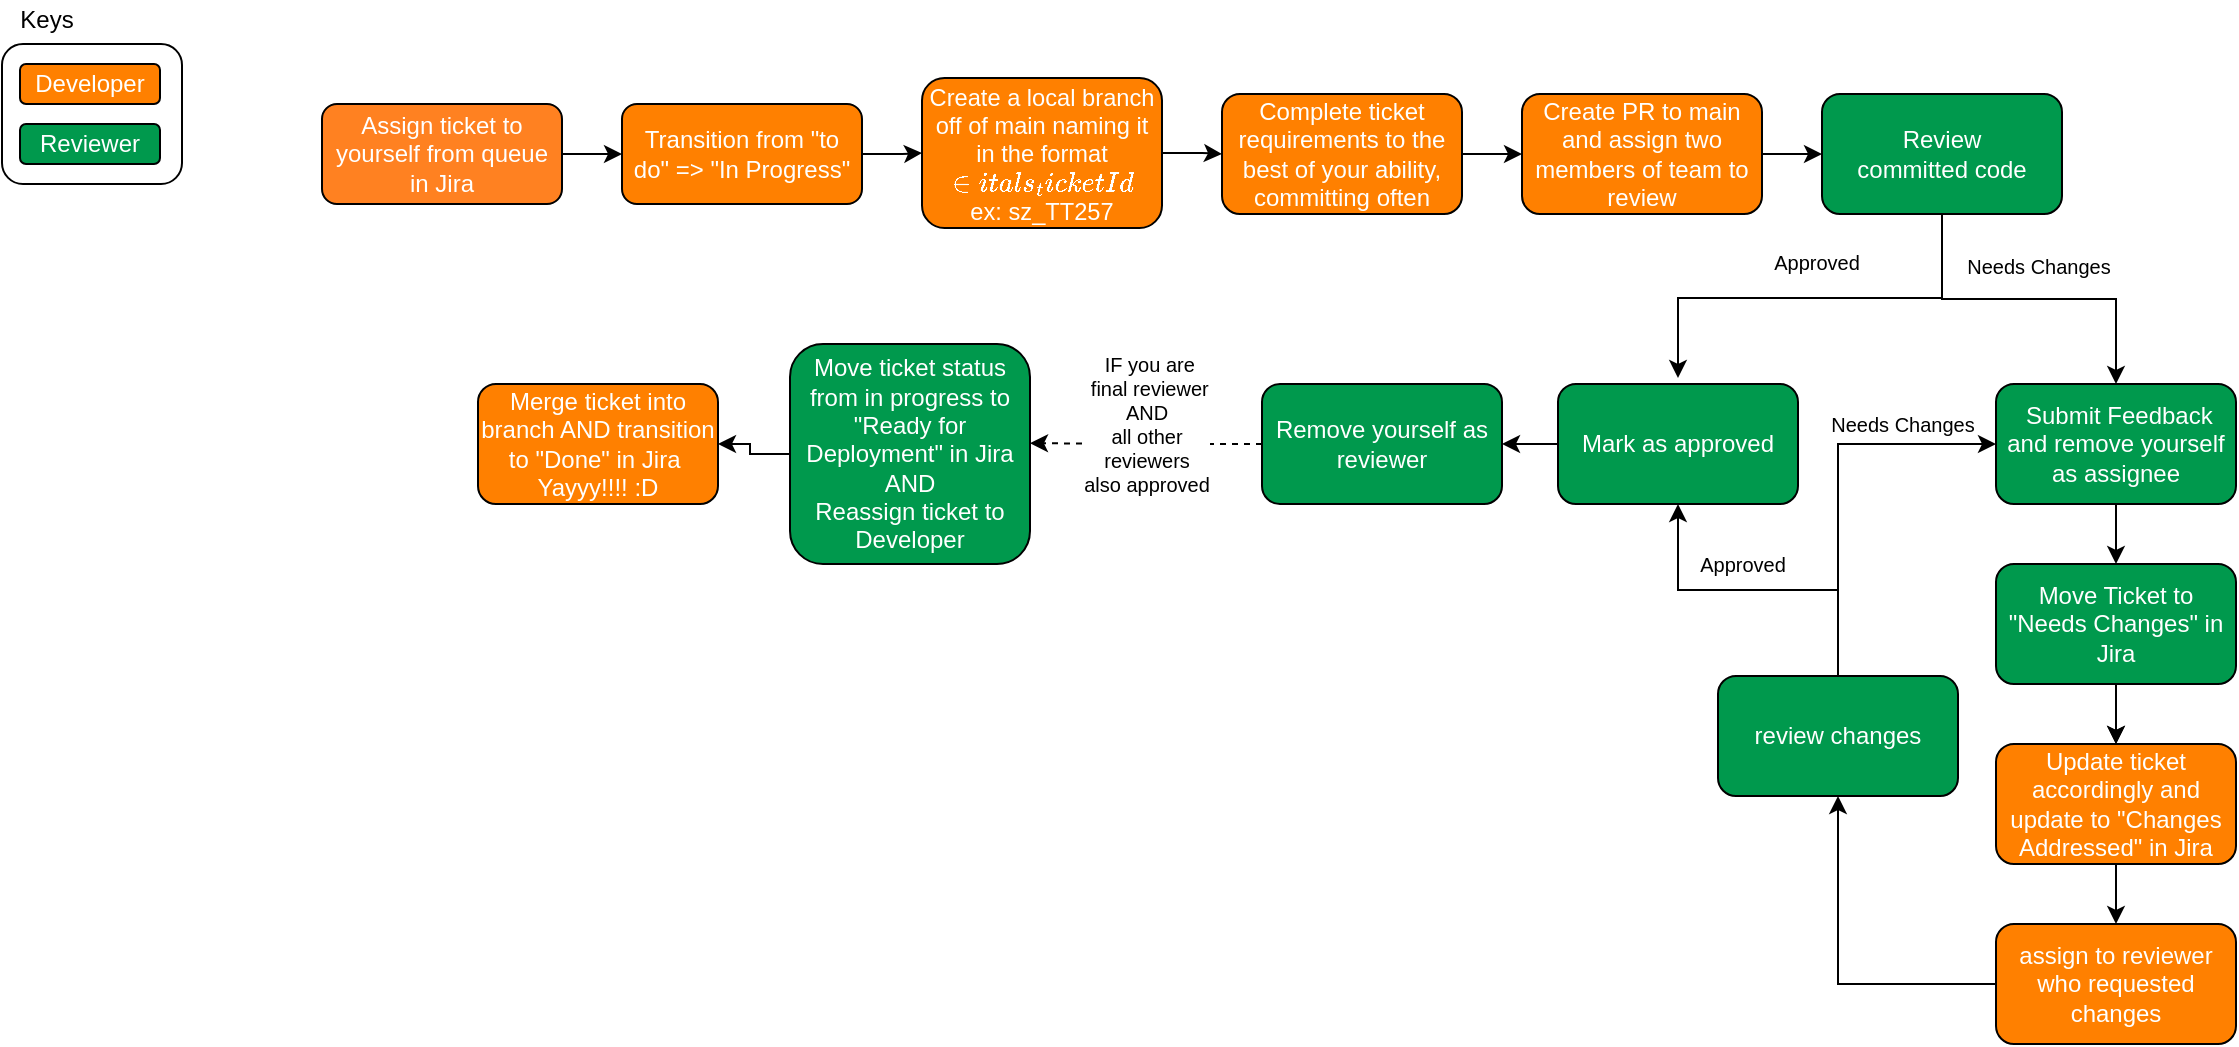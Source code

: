<mxfile version="15.5.6" type="github">
  <diagram id="C5RBs43oDa-KdzZeNtuy" name="Page-1">
    <mxGraphModel dx="1351" dy="923" grid="1" gridSize="10" guides="1" tooltips="1" connect="1" arrows="1" fold="1" page="1" pageScale="1" pageWidth="1169" pageHeight="1654" math="0" shadow="0">
      <root>
        <mxCell id="WIyWlLk6GJQsqaUBKTNV-0" />
        <mxCell id="WIyWlLk6GJQsqaUBKTNV-1" parent="WIyWlLk6GJQsqaUBKTNV-0" />
        <mxCell id="Madp-EktR0fU7A6Jf47D-1" style="edgeStyle=orthogonalEdgeStyle;rounded=0;orthogonalLoop=1;jettySize=auto;html=1;entryX=0;entryY=0.5;entryDx=0;entryDy=0;fontColor=#FFFFFF;" parent="WIyWlLk6GJQsqaUBKTNV-1" source="WIyWlLk6GJQsqaUBKTNV-3" target="Madp-EktR0fU7A6Jf47D-0" edge="1">
          <mxGeometry relative="1" as="geometry" />
        </mxCell>
        <mxCell id="WIyWlLk6GJQsqaUBKTNV-3" value="&lt;font color=&quot;#ffffff&quot;&gt;Assign ticket to yourself from queue in Jira&lt;/font&gt;" style="rounded=1;whiteSpace=wrap;html=1;fontSize=12;glass=0;strokeWidth=1;shadow=0;fillColor=#FF8121;" parent="WIyWlLk6GJQsqaUBKTNV-1" vertex="1">
          <mxGeometry x="170" y="70" width="120" height="50" as="geometry" />
        </mxCell>
        <mxCell id="6Gb9cG1hv3drvlyO0GPC-1" style="edgeStyle=orthogonalEdgeStyle;rounded=0;orthogonalLoop=1;jettySize=auto;html=1;fontColor=#000000;" edge="1" parent="WIyWlLk6GJQsqaUBKTNV-1" source="Madp-EktR0fU7A6Jf47D-0" target="6Gb9cG1hv3drvlyO0GPC-0">
          <mxGeometry relative="1" as="geometry" />
        </mxCell>
        <mxCell id="Madp-EktR0fU7A6Jf47D-0" value="&lt;span data-lucid-type=&quot;application/vnd.lucid.text&quot; data-lucid-content=&quot;{&amp;#34;t&amp;#34;:&amp;#34;Transition from \&amp;#34;to do\&amp;#34; =&amp;gt; \&amp;#34;In Progress\&amp;#34;&amp;#34;,&amp;#34;m&amp;#34;:[{&amp;#34;s&amp;#34;:0,&amp;#34;n&amp;#34;:&amp;#34;fc&amp;#34;,&amp;#34;v&amp;#34;:&amp;#34;Regular&amp;#34;,&amp;#34;e&amp;#34;:40},{&amp;#34;s&amp;#34;:0,&amp;#34;n&amp;#34;:&amp;#34;fid&amp;#34;,&amp;#34;v&amp;#34;:2,&amp;#34;e&amp;#34;:40},{&amp;#34;s&amp;#34;:0,&amp;#34;n&amp;#34;:&amp;#34;c&amp;#34;,&amp;#34;v&amp;#34;:&amp;#34;#ffffffff&amp;#34;,&amp;#34;e&amp;#34;:40}]}&quot;&gt;&lt;span style=&quot;color: #ffffff&quot;&gt;Transition from &quot;to do&quot; =&amp;gt; &quot;In Progress&quot;&lt;/span&gt;&lt;/span&gt;" style="rounded=1;whiteSpace=wrap;html=1;fontSize=12;glass=0;strokeWidth=1;shadow=0;fillColor=#FF8000;" parent="WIyWlLk6GJQsqaUBKTNV-1" vertex="1">
          <mxGeometry x="320" y="70" width="120" height="50" as="geometry" />
        </mxCell>
        <mxCell id="Madp-EktR0fU7A6Jf47D-2" value="" style="rounded=1;whiteSpace=wrap;html=1;fontColor=#FFFFFF;fillColor=#FFFFFF;" parent="WIyWlLk6GJQsqaUBKTNV-1" vertex="1">
          <mxGeometry x="10" y="40" width="90" height="70" as="geometry" />
        </mxCell>
        <mxCell id="Madp-EktR0fU7A6Jf47D-3" value="Developer" style="rounded=1;whiteSpace=wrap;html=1;fontColor=#FFFFFF;fillColor=#FF8000;" parent="WIyWlLk6GJQsqaUBKTNV-1" vertex="1">
          <mxGeometry x="19" y="50" width="70" height="20" as="geometry" />
        </mxCell>
        <mxCell id="Madp-EktR0fU7A6Jf47D-4" value="Reviewer" style="rounded=1;whiteSpace=wrap;html=1;fontColor=#FFFFFF;fillColor=#00994D;" parent="WIyWlLk6GJQsqaUBKTNV-1" vertex="1">
          <mxGeometry x="19" y="80" width="70" height="20" as="geometry" />
        </mxCell>
        <mxCell id="Madp-EktR0fU7A6Jf47D-6" value="Keys" style="text;html=1;resizable=0;autosize=1;align=center;verticalAlign=middle;points=[];fillColor=none;strokeColor=none;rounded=0;fontColor=#000000;shadow=0;" parent="WIyWlLk6GJQsqaUBKTNV-1" vertex="1">
          <mxGeometry x="12" y="18" width="40" height="20" as="geometry" />
        </mxCell>
        <mxCell id="6Gb9cG1hv3drvlyO0GPC-6" value="" style="edgeStyle=orthogonalEdgeStyle;rounded=0;orthogonalLoop=1;jettySize=auto;html=1;fontSize=10;fontColor=#000000;align=center;" edge="1" parent="WIyWlLk6GJQsqaUBKTNV-1" source="6Gb9cG1hv3drvlyO0GPC-0" target="6Gb9cG1hv3drvlyO0GPC-4">
          <mxGeometry relative="1" as="geometry" />
        </mxCell>
        <mxCell id="6Gb9cG1hv3drvlyO0GPC-0" value="&lt;span data-lucid-type=&quot;application/vnd.lucid.text&quot; data-lucid-content=&quot;{&amp;#34;t&amp;#34;:&amp;#34;Create a local branch off of main naming it in reference to the ticket number&amp;#34;,&amp;#34;m&amp;#34;:[{&amp;#34;s&amp;#34;:0,&amp;#34;n&amp;#34;:&amp;#34;c&amp;#34;,&amp;#34;v&amp;#34;:&amp;#34;#ffffffff&amp;#34;,&amp;#34;e&amp;#34;:77},{&amp;#34;s&amp;#34;:0,&amp;#34;n&amp;#34;:&amp;#34;fc&amp;#34;,&amp;#34;v&amp;#34;:&amp;#34;Regular&amp;#34;,&amp;#34;e&amp;#34;:77},{&amp;#34;s&amp;#34;:0,&amp;#34;n&amp;#34;:&amp;#34;fid&amp;#34;,&amp;#34;v&amp;#34;:2,&amp;#34;e&amp;#34;:77},{&amp;#34;s&amp;#34;:0,&amp;#34;n&amp;#34;:&amp;#34;s&amp;#34;,&amp;#34;v&amp;#34;:15.778,&amp;#34;e&amp;#34;:77}]}&quot;&gt;&lt;span style=&quot;color: #ffffff ; font-size: 11.833px&quot;&gt;Create a local branch off of main naming it in the format `initals_ticketId`&lt;br&gt;ex: sz_TT257&lt;br&gt;&lt;/span&gt;&lt;/span&gt;" style="rounded=1;whiteSpace=wrap;html=1;fontSize=12;glass=0;strokeWidth=1;shadow=0;fillColor=#FF8000;" vertex="1" parent="WIyWlLk6GJQsqaUBKTNV-1">
          <mxGeometry x="470" y="57" width="120" height="75" as="geometry" />
        </mxCell>
        <mxCell id="6Gb9cG1hv3drvlyO0GPC-7" value="" style="edgeStyle=orthogonalEdgeStyle;rounded=0;orthogonalLoop=1;jettySize=auto;html=1;fontSize=10;fontColor=#000000;align=center;" edge="1" parent="WIyWlLk6GJQsqaUBKTNV-1" source="6Gb9cG1hv3drvlyO0GPC-4" target="6Gb9cG1hv3drvlyO0GPC-5">
          <mxGeometry relative="1" as="geometry" />
        </mxCell>
        <mxCell id="6Gb9cG1hv3drvlyO0GPC-4" value="&lt;span data-lucid-type=&quot;application/vnd.lucid.text&quot; data-lucid-content=&quot;{&amp;#34;t&amp;#34;:&amp;#34;Complete ticket requirements to the best of your ability, commiting often&amp;#34;,&amp;#34;m&amp;#34;:[{&amp;#34;s&amp;#34;:0,&amp;#34;n&amp;#34;:&amp;#34;fc&amp;#34;,&amp;#34;v&amp;#34;:&amp;#34;Regular&amp;#34;,&amp;#34;e&amp;#34;:73},{&amp;#34;s&amp;#34;:0,&amp;#34;n&amp;#34;:&amp;#34;fid&amp;#34;,&amp;#34;v&amp;#34;:2,&amp;#34;e&amp;#34;:73},{&amp;#34;s&amp;#34;:0,&amp;#34;n&amp;#34;:&amp;#34;c&amp;#34;,&amp;#34;v&amp;#34;:&amp;#34;#ffffffff&amp;#34;,&amp;#34;e&amp;#34;:73}]}&quot;&gt;&lt;font color=&quot;#ffffff&quot;&gt;Complete ticket requirements to the best of your ability, committing&amp;nbsp;often&lt;/font&gt;&lt;/span&gt;" style="rounded=1;whiteSpace=wrap;html=1;fontSize=12;glass=0;strokeWidth=1;shadow=0;fillColor=#FF8000;" vertex="1" parent="WIyWlLk6GJQsqaUBKTNV-1">
          <mxGeometry x="620" y="65" width="120" height="60" as="geometry" />
        </mxCell>
        <mxCell id="6Gb9cG1hv3drvlyO0GPC-9" value="" style="edgeStyle=orthogonalEdgeStyle;rounded=0;orthogonalLoop=1;jettySize=auto;html=1;fontSize=10;fontColor=#000000;align=center;" edge="1" parent="WIyWlLk6GJQsqaUBKTNV-1" source="6Gb9cG1hv3drvlyO0GPC-5" target="6Gb9cG1hv3drvlyO0GPC-8">
          <mxGeometry relative="1" as="geometry" />
        </mxCell>
        <UserObject label="&lt;span data-lucid-type=&quot;application/vnd.lucid.text&quot; data-lucid-content=&quot;{&amp;#34;t&amp;#34;:&amp;#34;Create PR and assign two members of team to review&amp;#34;,&amp;#34;m&amp;#34;:[{&amp;#34;s&amp;#34;:0,&amp;#34;n&amp;#34;:&amp;#34;fc&amp;#34;,&amp;#34;v&amp;#34;:&amp;#34;Regular&amp;#34;,&amp;#34;e&amp;#34;:50},{&amp;#34;s&amp;#34;:0,&amp;#34;n&amp;#34;:&amp;#34;fid&amp;#34;,&amp;#34;v&amp;#34;:2,&amp;#34;e&amp;#34;:50},{&amp;#34;s&amp;#34;:0,&amp;#34;n&amp;#34;:&amp;#34;c&amp;#34;,&amp;#34;v&amp;#34;:&amp;#34;#ffffffff&amp;#34;,&amp;#34;e&amp;#34;:50}]}&quot;&gt;&lt;span style=&quot;color: #ffffff&quot;&gt;Create PR to main and assign two members of team to review&lt;/span&gt;&lt;/span&gt;" link="https://raw.githubusercontent.com/smzajac/draw-diagrams/main/assignees.png" linkTarget="_blank" id="6Gb9cG1hv3drvlyO0GPC-5">
          <mxCell style="rounded=1;whiteSpace=wrap;html=1;fontSize=12;glass=0;strokeWidth=1;shadow=0;fillColor=#FF8000;" vertex="1" parent="WIyWlLk6GJQsqaUBKTNV-1">
            <mxGeometry x="770" y="65" width="120" height="60" as="geometry" />
          </mxCell>
        </UserObject>
        <mxCell id="6Gb9cG1hv3drvlyO0GPC-11" value="Needs Changes" style="edgeStyle=orthogonalEdgeStyle;rounded=0;orthogonalLoop=1;jettySize=auto;html=1;fontSize=10;fontColor=#000000;align=center;" edge="1" parent="WIyWlLk6GJQsqaUBKTNV-1" source="6Gb9cG1hv3drvlyO0GPC-8" target="6Gb9cG1hv3drvlyO0GPC-10">
          <mxGeometry x="0.051" y="18" relative="1" as="geometry">
            <mxPoint y="1" as="offset" />
          </mxGeometry>
        </mxCell>
        <mxCell id="6Gb9cG1hv3drvlyO0GPC-13" value="Approved" style="edgeStyle=orthogonalEdgeStyle;rounded=0;orthogonalLoop=1;jettySize=auto;html=1;fontSize=10;fontColor=#000000;align=center;" edge="1" parent="WIyWlLk6GJQsqaUBKTNV-1">
          <mxGeometry y="-17" relative="1" as="geometry">
            <mxPoint x="980" y="122" as="sourcePoint" />
            <mxPoint x="848" y="207" as="targetPoint" />
            <Array as="points">
              <mxPoint x="980" y="167" />
              <mxPoint x="848" y="167" />
            </Array>
            <mxPoint y="-1" as="offset" />
          </mxGeometry>
        </mxCell>
        <mxCell id="6Gb9cG1hv3drvlyO0GPC-8" value="&lt;font color=&quot;#ffffff&quot;&gt;Review committed&amp;nbsp;code&lt;/font&gt;" style="rounded=1;whiteSpace=wrap;html=1;fontSize=12;glass=0;strokeWidth=1;shadow=0;fillColor=#00994D;" vertex="1" parent="WIyWlLk6GJQsqaUBKTNV-1">
          <mxGeometry x="920" y="65" width="120" height="60" as="geometry" />
        </mxCell>
        <mxCell id="6Gb9cG1hv3drvlyO0GPC-20" value="" style="edgeStyle=orthogonalEdgeStyle;rounded=0;orthogonalLoop=1;jettySize=auto;html=1;fontSize=10;fontColor=#000000;align=center;" edge="1" parent="WIyWlLk6GJQsqaUBKTNV-1" source="6Gb9cG1hv3drvlyO0GPC-10" target="6Gb9cG1hv3drvlyO0GPC-19">
          <mxGeometry relative="1" as="geometry" />
        </mxCell>
        <mxCell id="6Gb9cG1hv3drvlyO0GPC-10" value="&lt;font color=&quot;#ffffff&quot;&gt;&amp;nbsp;Submit Feedback and remove yourself as assignee&lt;/font&gt;" style="rounded=1;whiteSpace=wrap;html=1;fontSize=12;glass=0;strokeWidth=1;shadow=0;fillColor=#00994D;" vertex="1" parent="WIyWlLk6GJQsqaUBKTNV-1">
          <mxGeometry x="1007" y="210" width="120" height="60" as="geometry" />
        </mxCell>
        <mxCell id="6Gb9cG1hv3drvlyO0GPC-16" value="" style="edgeStyle=orthogonalEdgeStyle;rounded=0;orthogonalLoop=1;jettySize=auto;html=1;fontSize=10;fontColor=#000000;align=center;" edge="1" parent="WIyWlLk6GJQsqaUBKTNV-1" source="6Gb9cG1hv3drvlyO0GPC-12" target="6Gb9cG1hv3drvlyO0GPC-15">
          <mxGeometry relative="1" as="geometry" />
        </mxCell>
        <mxCell id="6Gb9cG1hv3drvlyO0GPC-12" value="&lt;font color=&quot;#ffffff&quot;&gt;Mark as approved&lt;/font&gt;" style="rounded=1;whiteSpace=wrap;html=1;fontSize=12;glass=0;strokeWidth=1;shadow=0;fillColor=#00994D;" vertex="1" parent="WIyWlLk6GJQsqaUBKTNV-1">
          <mxGeometry x="788" y="210" width="120" height="60" as="geometry" />
        </mxCell>
        <mxCell id="6Gb9cG1hv3drvlyO0GPC-18" value="&amp;nbsp;IF you are&lt;br&gt;&amp;nbsp;final reviewer&lt;br&gt;AND&lt;br&gt;all other&lt;br&gt;reviewers&lt;br&gt;also approved" style="edgeStyle=orthogonalEdgeStyle;rounded=0;orthogonalLoop=1;jettySize=auto;html=1;fontSize=10;fontColor=#000000;align=center;dashed=1;exitX=0;exitY=0.5;exitDx=0;exitDy=0;" edge="1" parent="WIyWlLk6GJQsqaUBKTNV-1" source="6Gb9cG1hv3drvlyO0GPC-15">
          <mxGeometry x="0.004" y="-10" relative="1" as="geometry">
            <mxPoint x="604" y="239.58" as="sourcePoint" />
            <mxPoint x="524" y="239.58" as="targetPoint" />
            <mxPoint as="offset" />
          </mxGeometry>
        </mxCell>
        <mxCell id="6Gb9cG1hv3drvlyO0GPC-15" value="&lt;font color=&quot;#ffffff&quot;&gt;Remove yourself as reviewer&lt;/font&gt;" style="rounded=1;whiteSpace=wrap;html=1;fontSize=12;glass=0;strokeWidth=1;shadow=0;fillColor=#00994D;" vertex="1" parent="WIyWlLk6GJQsqaUBKTNV-1">
          <mxGeometry x="640" y="210" width="120" height="60" as="geometry" />
        </mxCell>
        <mxCell id="6Gb9cG1hv3drvlyO0GPC-33" value="" style="edgeStyle=orthogonalEdgeStyle;rounded=0;orthogonalLoop=1;jettySize=auto;html=1;fontSize=10;fontColor=#000000;align=center;" edge="1" parent="WIyWlLk6GJQsqaUBKTNV-1" source="6Gb9cG1hv3drvlyO0GPC-17" target="6Gb9cG1hv3drvlyO0GPC-32">
          <mxGeometry relative="1" as="geometry" />
        </mxCell>
        <mxCell id="6Gb9cG1hv3drvlyO0GPC-17" value="&lt;font color=&quot;#ffffff&quot;&gt;Move ticket status from in progress to &quot;Ready for Deployment&quot; in Jira&lt;br&gt;AND&lt;br&gt;Reassign ticket to Developer&lt;br&gt;&lt;/font&gt;" style="rounded=1;whiteSpace=wrap;html=1;fontSize=12;glass=0;strokeWidth=1;shadow=0;fillColor=#00994D;" vertex="1" parent="WIyWlLk6GJQsqaUBKTNV-1">
          <mxGeometry x="404" y="190" width="120" height="110" as="geometry" />
        </mxCell>
        <mxCell id="6Gb9cG1hv3drvlyO0GPC-22" value="" style="edgeStyle=orthogonalEdgeStyle;rounded=0;orthogonalLoop=1;jettySize=auto;html=1;dashed=1;fontSize=10;fontColor=#000000;align=center;" edge="1" parent="WIyWlLk6GJQsqaUBKTNV-1" source="6Gb9cG1hv3drvlyO0GPC-19" target="6Gb9cG1hv3drvlyO0GPC-21">
          <mxGeometry relative="1" as="geometry" />
        </mxCell>
        <mxCell id="6Gb9cG1hv3drvlyO0GPC-25" value="" style="edgeStyle=orthogonalEdgeStyle;rounded=0;orthogonalLoop=1;jettySize=auto;html=1;fontSize=10;fontColor=#000000;align=center;" edge="1" parent="WIyWlLk6GJQsqaUBKTNV-1" source="6Gb9cG1hv3drvlyO0GPC-19" target="6Gb9cG1hv3drvlyO0GPC-21">
          <mxGeometry relative="1" as="geometry" />
        </mxCell>
        <mxCell id="6Gb9cG1hv3drvlyO0GPC-19" value="&lt;font color=&quot;#ffffff&quot;&gt;Move Ticket to &quot;Needs Changes&quot; in Jira&lt;/font&gt;" style="rounded=1;whiteSpace=wrap;html=1;fontSize=12;glass=0;strokeWidth=1;shadow=0;fillColor=#00994D;" vertex="1" parent="WIyWlLk6GJQsqaUBKTNV-1">
          <mxGeometry x="1007" y="300" width="120" height="60" as="geometry" />
        </mxCell>
        <mxCell id="6Gb9cG1hv3drvlyO0GPC-24" value="" style="edgeStyle=orthogonalEdgeStyle;rounded=0;orthogonalLoop=1;jettySize=auto;html=1;fontSize=10;fontColor=#000000;align=center;" edge="1" parent="WIyWlLk6GJQsqaUBKTNV-1" source="6Gb9cG1hv3drvlyO0GPC-21" target="6Gb9cG1hv3drvlyO0GPC-23">
          <mxGeometry relative="1" as="geometry" />
        </mxCell>
        <mxCell id="6Gb9cG1hv3drvlyO0GPC-21" value="&lt;font color=&quot;#ffffff&quot;&gt;Update ticket accordingly and update to &quot;Changes Addressed&quot; in Jira&lt;/font&gt;" style="rounded=1;whiteSpace=wrap;html=1;fontSize=12;glass=0;strokeWidth=1;shadow=0;fillColor=#FF8000;" vertex="1" parent="WIyWlLk6GJQsqaUBKTNV-1">
          <mxGeometry x="1007" y="390" width="120" height="60" as="geometry" />
        </mxCell>
        <mxCell id="6Gb9cG1hv3drvlyO0GPC-27" style="edgeStyle=orthogonalEdgeStyle;rounded=0;orthogonalLoop=1;jettySize=auto;html=1;fontSize=10;fontColor=#000000;align=center;" edge="1" parent="WIyWlLk6GJQsqaUBKTNV-1" source="6Gb9cG1hv3drvlyO0GPC-23" target="6Gb9cG1hv3drvlyO0GPC-26">
          <mxGeometry relative="1" as="geometry" />
        </mxCell>
        <mxCell id="6Gb9cG1hv3drvlyO0GPC-23" value="&lt;font color=&quot;#ffffff&quot;&gt;assign to reviewer who requested changes&lt;/font&gt;" style="rounded=1;whiteSpace=wrap;html=1;fontSize=12;glass=0;strokeWidth=1;shadow=0;fillColor=#FF8000;" vertex="1" parent="WIyWlLk6GJQsqaUBKTNV-1">
          <mxGeometry x="1007" y="480" width="120" height="60" as="geometry" />
        </mxCell>
        <mxCell id="6Gb9cG1hv3drvlyO0GPC-28" value="Approved" style="edgeStyle=orthogonalEdgeStyle;rounded=0;orthogonalLoop=1;jettySize=auto;html=1;entryX=0.5;entryY=1;entryDx=0;entryDy=0;fontSize=10;fontColor=#000000;align=center;" edge="1" parent="WIyWlLk6GJQsqaUBKTNV-1" source="6Gb9cG1hv3drvlyO0GPC-26" target="6Gb9cG1hv3drvlyO0GPC-12">
          <mxGeometry x="0.096" y="-13" relative="1" as="geometry">
            <mxPoint as="offset" />
          </mxGeometry>
        </mxCell>
        <mxCell id="6Gb9cG1hv3drvlyO0GPC-31" value="Needs Changes" style="edgeStyle=orthogonalEdgeStyle;rounded=0;orthogonalLoop=1;jettySize=auto;html=1;fontSize=10;fontColor=#000000;align=center;entryX=0;entryY=0.5;entryDx=0;entryDy=0;" edge="1" parent="WIyWlLk6GJQsqaUBKTNV-1" source="6Gb9cG1hv3drvlyO0GPC-26" target="6Gb9cG1hv3drvlyO0GPC-10">
          <mxGeometry x="0.518" y="10" relative="1" as="geometry">
            <mxPoint x="960" y="240" as="targetPoint" />
            <Array as="points">
              <mxPoint x="928" y="240" />
            </Array>
            <mxPoint as="offset" />
          </mxGeometry>
        </mxCell>
        <mxCell id="6Gb9cG1hv3drvlyO0GPC-26" value="&lt;font color=&quot;#ffffff&quot;&gt;review changes&lt;/font&gt;" style="rounded=1;whiteSpace=wrap;html=1;fontSize=12;glass=0;strokeWidth=1;shadow=0;fillColor=#00994D;" vertex="1" parent="WIyWlLk6GJQsqaUBKTNV-1">
          <mxGeometry x="868" y="356" width="120" height="60" as="geometry" />
        </mxCell>
        <mxCell id="6Gb9cG1hv3drvlyO0GPC-32" value="&lt;font color=&quot;#ffffff&quot;&gt;Merge ticket into branch AND transition to &quot;Done&quot; in Jira&amp;nbsp;&lt;br&gt;Yayyy!!!! :D&lt;br&gt;&lt;/font&gt;" style="rounded=1;whiteSpace=wrap;html=1;fontSize=12;glass=0;strokeWidth=1;shadow=0;fillColor=#FF8000;" vertex="1" parent="WIyWlLk6GJQsqaUBKTNV-1">
          <mxGeometry x="248" y="210" width="120" height="60" as="geometry" />
        </mxCell>
      </root>
    </mxGraphModel>
  </diagram>
</mxfile>
